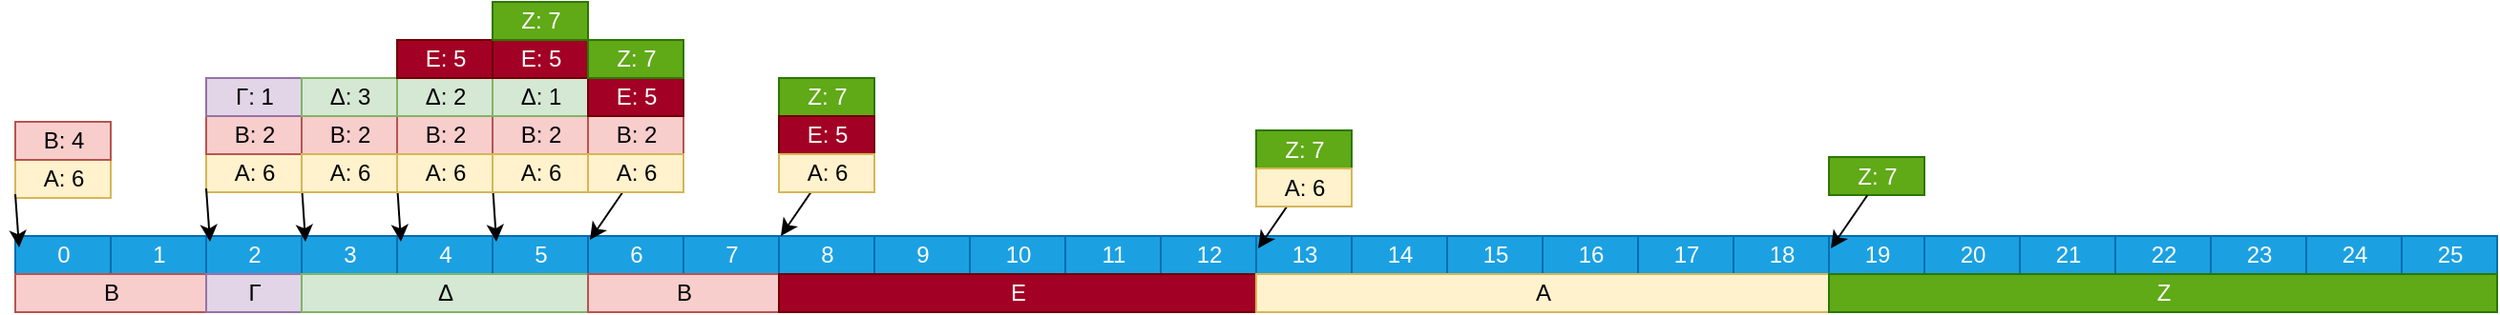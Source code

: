 <mxfile version="20.8.13" type="device"><diagram name="Page-1" id="2c4490ee-f0b8-94ab-5012-d5dc3445f7a3"><mxGraphModel dx="1472" dy="1154" grid="1" gridSize="10" guides="1" tooltips="1" connect="0" arrows="1" fold="1" page="1" pageScale="1.5" pageWidth="1169" pageHeight="826" background="none" math="0" shadow="0"><root><mxCell id="0" style=";html=1;"/><mxCell id="1" style=";html=1;" parent="0"/><mxCell id="7a8b956e7d50b54d-360" value="0" style="align=center;html=1;fillColor=#1ba1e2;fontColor=#ffffff;strokeColor=#006EAF;" parent="1" vertex="1"><mxGeometry x="40" y="340" width="50" height="20" as="geometry"/></mxCell><mxCell id="ocXXfXh9jtsV70e3W2vZ-2" value="1" style="align=center;html=1;fillColor=#1ba1e2;fontColor=#ffffff;strokeColor=#006EAF;" parent="1" vertex="1"><mxGeometry x="90" y="340" width="50" height="20" as="geometry"/></mxCell><mxCell id="ocXXfXh9jtsV70e3W2vZ-3" value="2" style="align=center;html=1;fillColor=#1ba1e2;fontColor=#ffffff;strokeColor=#006EAF;" parent="1" vertex="1"><mxGeometry x="140" y="340" width="50" height="20" as="geometry"/></mxCell><mxCell id="ocXXfXh9jtsV70e3W2vZ-4" value="3" style="align=center;html=1;fillColor=#1ba1e2;fontColor=#ffffff;strokeColor=#006EAF;" parent="1" vertex="1"><mxGeometry x="190" y="340" width="50" height="20" as="geometry"/></mxCell><mxCell id="ocXXfXh9jtsV70e3W2vZ-5" value="4" style="align=center;html=1;fillColor=#1ba1e2;fontColor=#ffffff;strokeColor=#006EAF;" parent="1" vertex="1"><mxGeometry x="240" y="340" width="50" height="20" as="geometry"/></mxCell><mxCell id="ocXXfXh9jtsV70e3W2vZ-6" value="5" style="align=center;html=1;fillColor=#1ba1e2;fontColor=#ffffff;strokeColor=#006EAF;" parent="1" vertex="1"><mxGeometry x="290" y="340" width="50" height="20" as="geometry"/></mxCell><mxCell id="ocXXfXh9jtsV70e3W2vZ-7" value="6" style="align=center;html=1;fillColor=#1ba1e2;fontColor=#ffffff;strokeColor=#006EAF;" parent="1" vertex="1"><mxGeometry x="340" y="340" width="50" height="20" as="geometry"/></mxCell><mxCell id="ocXXfXh9jtsV70e3W2vZ-8" value="7" style="align=center;html=1;fillColor=#1ba1e2;fontColor=#ffffff;strokeColor=#006EAF;" parent="1" vertex="1"><mxGeometry x="390" y="340" width="50" height="20" as="geometry"/></mxCell><mxCell id="ocXXfXh9jtsV70e3W2vZ-9" value="8" style="align=center;html=1;fillColor=#1ba1e2;fontColor=#ffffff;strokeColor=#006EAF;" parent="1" vertex="1"><mxGeometry x="440" y="340" width="50" height="20" as="geometry"/></mxCell><mxCell id="ocXXfXh9jtsV70e3W2vZ-10" value="9" style="align=center;html=1;fillColor=#1ba1e2;fontColor=#ffffff;strokeColor=#006EAF;" parent="1" vertex="1"><mxGeometry x="490" y="340" width="50" height="20" as="geometry"/></mxCell><mxCell id="ocXXfXh9jtsV70e3W2vZ-11" value="10" style="align=center;html=1;fillColor=#1ba1e2;fontColor=#ffffff;strokeColor=#006EAF;" parent="1" vertex="1"><mxGeometry x="540" y="340" width="50" height="20" as="geometry"/></mxCell><mxCell id="ocXXfXh9jtsV70e3W2vZ-12" value="11" style="align=center;html=1;fillColor=#1ba1e2;fontColor=#ffffff;strokeColor=#006EAF;" parent="1" vertex="1"><mxGeometry x="590" y="340" width="50" height="20" as="geometry"/></mxCell><mxCell id="ocXXfXh9jtsV70e3W2vZ-13" value="12" style="align=center;html=1;fillColor=#1ba1e2;fontColor=#ffffff;strokeColor=#006EAF;" parent="1" vertex="1"><mxGeometry x="640" y="340" width="50" height="20" as="geometry"/></mxCell><mxCell id="ocXXfXh9jtsV70e3W2vZ-14" value="13" style="align=center;html=1;fillColor=#1ba1e2;fontColor=#ffffff;strokeColor=#006EAF;" parent="1" vertex="1"><mxGeometry x="690" y="340" width="50" height="20" as="geometry"/></mxCell><mxCell id="ocXXfXh9jtsV70e3W2vZ-15" value="14" style="align=center;html=1;fillColor=#1ba1e2;fontColor=#ffffff;strokeColor=#006EAF;" parent="1" vertex="1"><mxGeometry x="740" y="340" width="50" height="20" as="geometry"/></mxCell><mxCell id="ocXXfXh9jtsV70e3W2vZ-16" value="15" style="align=center;html=1;fillColor=#1ba1e2;fontColor=#ffffff;strokeColor=#006EAF;" parent="1" vertex="1"><mxGeometry x="790" y="340" width="50" height="20" as="geometry"/></mxCell><mxCell id="ocXXfXh9jtsV70e3W2vZ-17" value="16" style="align=center;html=1;fillColor=#1ba1e2;fontColor=#ffffff;strokeColor=#006EAF;" parent="1" vertex="1"><mxGeometry x="840" y="340" width="50" height="20" as="geometry"/></mxCell><mxCell id="ocXXfXh9jtsV70e3W2vZ-18" value="17" style="align=center;html=1;fillColor=#1ba1e2;fontColor=#ffffff;strokeColor=#006EAF;" parent="1" vertex="1"><mxGeometry x="890" y="340" width="50" height="20" as="geometry"/></mxCell><mxCell id="ocXXfXh9jtsV70e3W2vZ-19" value="18" style="align=center;html=1;fillColor=#1ba1e2;fontColor=#ffffff;strokeColor=#006EAF;" parent="1" vertex="1"><mxGeometry x="940" y="340" width="50" height="20" as="geometry"/></mxCell><mxCell id="ocXXfXh9jtsV70e3W2vZ-20" value="19" style="align=center;html=1;fillColor=#1ba1e2;fontColor=#ffffff;strokeColor=#006EAF;" parent="1" vertex="1"><mxGeometry x="990" y="340" width="50" height="20" as="geometry"/></mxCell><mxCell id="ocXXfXh9jtsV70e3W2vZ-21" value="20" style="align=center;html=1;fillColor=#1ba1e2;fontColor=#ffffff;strokeColor=#006EAF;" parent="1" vertex="1"><mxGeometry x="1040" y="340" width="50" height="20" as="geometry"/></mxCell><mxCell id="ocXXfXh9jtsV70e3W2vZ-22" value="21" style="align=center;html=1;fillColor=#1ba1e2;fontColor=#ffffff;strokeColor=#006EAF;" parent="1" vertex="1"><mxGeometry x="1090" y="340" width="50" height="20" as="geometry"/></mxCell><mxCell id="ocXXfXh9jtsV70e3W2vZ-23" value="22" style="align=center;html=1;fillColor=#1ba1e2;fontColor=#ffffff;strokeColor=#006EAF;" parent="1" vertex="1"><mxGeometry x="1140" y="340" width="50" height="20" as="geometry"/></mxCell><mxCell id="ocXXfXh9jtsV70e3W2vZ-24" value="23" style="align=center;html=1;fillColor=#1ba1e2;fontColor=#ffffff;strokeColor=#006EAF;" parent="1" vertex="1"><mxGeometry x="1190" y="340" width="50" height="20" as="geometry"/></mxCell><mxCell id="ocXXfXh9jtsV70e3W2vZ-25" value="24" style="align=center;html=1;fillColor=#1ba1e2;fontColor=#ffffff;strokeColor=#006EAF;" parent="1" vertex="1"><mxGeometry x="1240" y="340" width="50" height="20" as="geometry"/></mxCell><mxCell id="ocXXfXh9jtsV70e3W2vZ-26" value="25" style="align=center;html=1;fillColor=#1ba1e2;fontColor=#ffffff;strokeColor=#006EAF;" parent="1" vertex="1"><mxGeometry x="1290" y="340" width="50" height="20" as="geometry"/></mxCell><mxCell id="ocXXfXh9jtsV70e3W2vZ-27" value="" style="align=left;html=1;" parent="1" vertex="1"><mxGeometry x="40" y="360" width="50" height="20" as="geometry"/></mxCell><mxCell id="ocXXfXh9jtsV70e3W2vZ-28" value="" style="align=left;html=1;" parent="1" vertex="1"><mxGeometry x="90" y="360" width="50" height="20" as="geometry"/></mxCell><mxCell id="ocXXfXh9jtsV70e3W2vZ-29" value="" style="align=left;html=1;" parent="1" vertex="1"><mxGeometry x="140" y="360" width="50" height="20" as="geometry"/></mxCell><mxCell id="ocXXfXh9jtsV70e3W2vZ-30" value="" style="align=left;html=1;" parent="1" vertex="1"><mxGeometry x="190" y="360" width="50" height="20" as="geometry"/></mxCell><mxCell id="ocXXfXh9jtsV70e3W2vZ-31" value="" style="align=left;html=1;" parent="1" vertex="1"><mxGeometry x="240" y="360" width="50" height="20" as="geometry"/></mxCell><mxCell id="ocXXfXh9jtsV70e3W2vZ-32" value="" style="align=left;html=1;" parent="1" vertex="1"><mxGeometry x="290" y="360" width="50" height="20" as="geometry"/></mxCell><mxCell id="ocXXfXh9jtsV70e3W2vZ-33" value="" style="align=left;html=1;" parent="1" vertex="1"><mxGeometry x="340" y="360" width="50" height="20" as="geometry"/></mxCell><mxCell id="ocXXfXh9jtsV70e3W2vZ-34" value="" style="align=left;html=1;" parent="1" vertex="1"><mxGeometry x="390" y="360" width="50" height="20" as="geometry"/></mxCell><mxCell id="ocXXfXh9jtsV70e3W2vZ-35" value="" style="align=left;html=1;" parent="1" vertex="1"><mxGeometry x="440" y="360" width="50" height="20" as="geometry"/></mxCell><mxCell id="ocXXfXh9jtsV70e3W2vZ-36" value="" style="align=left;html=1;" parent="1" vertex="1"><mxGeometry x="490" y="360" width="50" height="20" as="geometry"/></mxCell><mxCell id="ocXXfXh9jtsV70e3W2vZ-37" value="" style="align=left;html=1;" parent="1" vertex="1"><mxGeometry x="540" y="360" width="50" height="20" as="geometry"/></mxCell><mxCell id="ocXXfXh9jtsV70e3W2vZ-38" value="" style="align=left;html=1;" parent="1" vertex="1"><mxGeometry x="590" y="360" width="50" height="20" as="geometry"/></mxCell><mxCell id="ocXXfXh9jtsV70e3W2vZ-39" value="" style="align=left;html=1;" parent="1" vertex="1"><mxGeometry x="640" y="360" width="50" height="20" as="geometry"/></mxCell><mxCell id="ocXXfXh9jtsV70e3W2vZ-40" value="" style="align=left;html=1;" parent="1" vertex="1"><mxGeometry x="690" y="360" width="50" height="20" as="geometry"/></mxCell><mxCell id="ocXXfXh9jtsV70e3W2vZ-41" value="" style="align=left;html=1;" parent="1" vertex="1"><mxGeometry x="740" y="360" width="50" height="20" as="geometry"/></mxCell><mxCell id="ocXXfXh9jtsV70e3W2vZ-42" value="" style="align=left;html=1;" parent="1" vertex="1"><mxGeometry x="790" y="360" width="50" height="20" as="geometry"/></mxCell><mxCell id="ocXXfXh9jtsV70e3W2vZ-43" value="" style="align=left;html=1;" parent="1" vertex="1"><mxGeometry x="840" y="360" width="50" height="20" as="geometry"/></mxCell><mxCell id="ocXXfXh9jtsV70e3W2vZ-44" value="" style="align=left;html=1;" parent="1" vertex="1"><mxGeometry x="890" y="360" width="50" height="20" as="geometry"/></mxCell><mxCell id="ocXXfXh9jtsV70e3W2vZ-45" value="" style="align=left;html=1;" parent="1" vertex="1"><mxGeometry x="940" y="360" width="50" height="20" as="geometry"/></mxCell><mxCell id="ocXXfXh9jtsV70e3W2vZ-46" value="" style="align=left;html=1;" parent="1" vertex="1"><mxGeometry x="990" y="360" width="50" height="20" as="geometry"/></mxCell><mxCell id="ocXXfXh9jtsV70e3W2vZ-47" value="" style="align=left;html=1;" parent="1" vertex="1"><mxGeometry x="1040" y="360" width="50" height="20" as="geometry"/></mxCell><mxCell id="ocXXfXh9jtsV70e3W2vZ-48" value="" style="align=left;html=1;" parent="1" vertex="1"><mxGeometry x="1090" y="360" width="50" height="20" as="geometry"/></mxCell><mxCell id="ocXXfXh9jtsV70e3W2vZ-49" value="" style="align=left;html=1;" parent="1" vertex="1"><mxGeometry x="1140" y="360" width="50" height="20" as="geometry"/></mxCell><mxCell id="ocXXfXh9jtsV70e3W2vZ-50" value="" style="align=left;html=1;" parent="1" vertex="1"><mxGeometry x="1190" y="360" width="50" height="20" as="geometry"/></mxCell><mxCell id="ocXXfXh9jtsV70e3W2vZ-51" value="" style="align=left;html=1;" parent="1" vertex="1"><mxGeometry x="1240" y="360" width="50" height="20" as="geometry"/></mxCell><mxCell id="ocXXfXh9jtsV70e3W2vZ-52" value="" style="align=left;html=1;" parent="1" vertex="1"><mxGeometry x="1290" y="360" width="50" height="20" as="geometry"/></mxCell><mxCell id="i_u9LY4JCfgBbzgMIegR-5" value="&lt;div align=&quot;center&quot;&gt;A: 6&lt;br&gt;&lt;/div&gt;" style="align=center;html=1;fillColor=#fff2cc;strokeColor=#d6b656;" parent="1" vertex="1"><mxGeometry x="40" y="300" width="50" height="20" as="geometry"/></mxCell><mxCell id="i_u9LY4JCfgBbzgMIegR-6" value="" style="endArrow=classic;html=1;rounded=0;exitX=0;exitY=0.9;exitDx=0;exitDy=0;exitPerimeter=0;entryX=0.04;entryY=0.3;entryDx=0;entryDy=0;entryPerimeter=0;" parent="1" source="i_u9LY4JCfgBbzgMIegR-5" target="7a8b956e7d50b54d-360" edge="1"><mxGeometry width="50" height="50" relative="1" as="geometry"><mxPoint x="520" y="430" as="sourcePoint"/><mxPoint x="570" y="380" as="targetPoint"/></mxGeometry></mxCell><mxCell id="i_u9LY4JCfgBbzgMIegR-7" value="B: 4" style="align=center;html=1;fillColor=#f8cecc;strokeColor=#b85450;" parent="1" vertex="1"><mxGeometry x="40" y="280" width="50" height="20" as="geometry"/></mxCell><mxCell id="i_u9LY4JCfgBbzgMIegR-8" value="B" style="align=center;html=1;fillColor=#f8cecc;strokeColor=#b85450;" parent="1" vertex="1"><mxGeometry x="40" y="360" width="100" height="20" as="geometry"/></mxCell><mxCell id="i_u9LY4JCfgBbzgMIegR-9" value="&lt;div align=&quot;center&quot;&gt;A: 6&lt;br&gt;&lt;/div&gt;" style="align=center;html=1;fillColor=#fff2cc;strokeColor=#d6b656;" parent="1" vertex="1"><mxGeometry x="140" y="297" width="50" height="20" as="geometry"/></mxCell><mxCell id="i_u9LY4JCfgBbzgMIegR-10" value="" style="endArrow=classic;html=1;rounded=0;exitX=0;exitY=0.9;exitDx=0;exitDy=0;exitPerimeter=0;entryX=0.04;entryY=0.3;entryDx=0;entryDy=0;entryPerimeter=0;" parent="1" source="i_u9LY4JCfgBbzgMIegR-9" edge="1"><mxGeometry width="50" height="50" relative="1" as="geometry"><mxPoint x="620" y="427" as="sourcePoint"/><mxPoint x="142" y="343" as="targetPoint"/></mxGeometry></mxCell><mxCell id="i_u9LY4JCfgBbzgMIegR-11" value="B: 2" style="align=center;html=1;fillColor=#f8cecc;strokeColor=#b85450;" parent="1" vertex="1"><mxGeometry x="140" y="277" width="50" height="20" as="geometry"/></mxCell><mxCell id="i_u9LY4JCfgBbzgMIegR-12" value="Γ: 1" style="align=center;html=1;fillColor=#e1d5e7;strokeColor=#9673a6;" parent="1" vertex="1"><mxGeometry x="140" y="257" width="50" height="20" as="geometry"/></mxCell><mxCell id="i_u9LY4JCfgBbzgMIegR-13" value="Γ" style="align=center;html=1;fillColor=#e1d5e7;strokeColor=#9673a6;" parent="1" vertex="1"><mxGeometry x="140" y="360" width="50" height="20" as="geometry"/></mxCell><mxCell id="i_u9LY4JCfgBbzgMIegR-15" value="" style="endArrow=classic;html=1;rounded=0;exitX=0;exitY=0.9;exitDx=0;exitDy=0;exitPerimeter=0;entryX=0.04;entryY=0.3;entryDx=0;entryDy=0;entryPerimeter=0;" parent="1" edge="1"><mxGeometry width="50" height="50" relative="1" as="geometry"><mxPoint x="190" y="312.6" as="sourcePoint"/><mxPoint x="192" y="343" as="targetPoint"/></mxGeometry></mxCell><mxCell id="i_u9LY4JCfgBbzgMIegR-16" value="B: 2" style="align=center;html=1;fillColor=#f8cecc;strokeColor=#b85450;" parent="1" vertex="1"><mxGeometry x="190" y="277" width="50" height="20" as="geometry"/></mxCell><mxCell id="i_u9LY4JCfgBbzgMIegR-17" value="Δ: 3" style="align=center;html=1;fillColor=#d5e8d4;strokeColor=#82b366;" parent="1" vertex="1"><mxGeometry x="190" y="257" width="50" height="20" as="geometry"/></mxCell><mxCell id="i_u9LY4JCfgBbzgMIegR-18" value="Δ" style="align=center;html=1;fillColor=#d5e8d4;strokeColor=#82b366;" parent="1" vertex="1"><mxGeometry x="190" y="360" width="150" height="20" as="geometry"/></mxCell><mxCell id="i_u9LY4JCfgBbzgMIegR-20" value="" style="endArrow=classic;html=1;rounded=0;exitX=0;exitY=0.9;exitDx=0;exitDy=0;exitPerimeter=0;entryX=0.04;entryY=0.3;entryDx=0;entryDy=0;entryPerimeter=0;" parent="1" edge="1"><mxGeometry width="50" height="50" relative="1" as="geometry"><mxPoint x="240" y="312.6" as="sourcePoint"/><mxPoint x="242" y="343" as="targetPoint"/></mxGeometry></mxCell><mxCell id="i_u9LY4JCfgBbzgMIegR-21" value="B: 2" style="align=center;html=1;fillColor=#f8cecc;strokeColor=#b85450;" parent="1" vertex="1"><mxGeometry x="240" y="277" width="50" height="20" as="geometry"/></mxCell><mxCell id="i_u9LY4JCfgBbzgMIegR-22" value="Δ: 2" style="align=center;html=1;fillColor=#d5e8d4;strokeColor=#82b366;" parent="1" vertex="1"><mxGeometry x="240" y="257" width="50" height="20" as="geometry"/></mxCell><mxCell id="i_u9LY4JCfgBbzgMIegR-23" value="Ε: 5" style="align=center;html=1;fillColor=#a20025;strokeColor=#6F0000;fontColor=#ffffff;" parent="1" vertex="1"><mxGeometry x="240" y="237" width="50" height="20" as="geometry"/></mxCell><mxCell id="i_u9LY4JCfgBbzgMIegR-29" value="" style="endArrow=classic;html=1;rounded=0;exitX=0;exitY=0.9;exitDx=0;exitDy=0;exitPerimeter=0;entryX=0.04;entryY=0.3;entryDx=0;entryDy=0;entryPerimeter=0;" parent="1" edge="1"><mxGeometry width="50" height="50" relative="1" as="geometry"><mxPoint x="290" y="312.6" as="sourcePoint"/><mxPoint x="292" y="343" as="targetPoint"/></mxGeometry></mxCell><mxCell id="i_u9LY4JCfgBbzgMIegR-30" value="B: 2" style="align=center;html=1;fillColor=#f8cecc;strokeColor=#b85450;" parent="1" vertex="1"><mxGeometry x="290" y="277" width="50" height="20" as="geometry"/></mxCell><mxCell id="i_u9LY4JCfgBbzgMIegR-31" value="Δ: 1" style="align=center;html=1;fillColor=#d5e8d4;strokeColor=#82b366;" parent="1" vertex="1"><mxGeometry x="290" y="257" width="50" height="20" as="geometry"/></mxCell><mxCell id="i_u9LY4JCfgBbzgMIegR-32" value="Ε: 5" style="align=center;html=1;fillColor=#a20025;strokeColor=#6F0000;fontColor=#ffffff;" parent="1" vertex="1"><mxGeometry x="290" y="237" width="50" height="20" as="geometry"/></mxCell><mxCell id="i_u9LY4JCfgBbzgMIegR-33" value="Ζ: 7" style="align=center;html=1;fillColor=#60a917;strokeColor=#2D7600;fontColor=#ffffff;" parent="1" vertex="1"><mxGeometry x="290" y="217" width="50" height="20" as="geometry"/></mxCell><mxCell id="i_u9LY4JCfgBbzgMIegR-35" value="B: 2" style="align=center;html=1;fillColor=#f8cecc;strokeColor=#b85450;" parent="1" vertex="1"><mxGeometry x="340" y="277" width="50" height="20" as="geometry"/></mxCell><mxCell id="i_u9LY4JCfgBbzgMIegR-37" value="Ε: 5" style="align=center;html=1;fillColor=#a20025;strokeColor=#6F0000;fontColor=#ffffff;" parent="1" vertex="1"><mxGeometry x="340" y="257" width="50" height="20" as="geometry"/></mxCell><mxCell id="i_u9LY4JCfgBbzgMIegR-38" value="Ζ: 7" style="align=center;html=1;fillColor=#60a917;strokeColor=#2D7600;fontColor=#ffffff;" parent="1" vertex="1"><mxGeometry x="340" y="237" width="50" height="20" as="geometry"/></mxCell><mxCell id="i_u9LY4JCfgBbzgMIegR-39" value="" style="endArrow=classic;html=1;rounded=0;entryX=0.02;entryY=0.1;entryDx=0;entryDy=0;entryPerimeter=0;" parent="1" target="ocXXfXh9jtsV70e3W2vZ-7" edge="1"><mxGeometry width="50" height="50" relative="1" as="geometry"><mxPoint x="360.2" y="314" as="sourcePoint"/><mxPoint x="302" y="353" as="targetPoint"/></mxGeometry></mxCell><mxCell id="i_u9LY4JCfgBbzgMIegR-40" value="Β" style="align=center;html=1;fillColor=#f8cecc;strokeColor=#b85450;" parent="1" vertex="1"><mxGeometry x="340" y="360" width="100" height="20" as="geometry"/></mxCell><mxCell id="i_u9LY4JCfgBbzgMIegR-55" value="Ζ: 7" style="align=center;html=1;fillColor=#60a917;strokeColor=#2D7600;fontColor=#ffffff;" parent="1" vertex="1"><mxGeometry x="990" y="298.5" width="50" height="20" as="geometry"/></mxCell><mxCell id="OIZ3T2DbwUGVRjXcOwP7-1" value="Ε" style="align=center;html=1;fillColor=#a20025;strokeColor=#6F0000;fontColor=#ffffff;" vertex="1" parent="1"><mxGeometry x="440" y="360" width="250" height="20" as="geometry"/></mxCell><mxCell id="OIZ3T2DbwUGVRjXcOwP7-2" value="Α" style="align=center;html=1;fillColor=#fff2cc;strokeColor=#d6b656;" vertex="1" parent="1"><mxGeometry x="690" y="360" width="300" height="20" as="geometry"/></mxCell><mxCell id="OIZ3T2DbwUGVRjXcOwP7-3" value="Ζ" style="align=center;html=1;fillColor=#60a917;strokeColor=#2D7600;fontColor=#ffffff;" vertex="1" parent="1"><mxGeometry x="990" y="360" width="350" height="20" as="geometry"/></mxCell><mxCell id="OIZ3T2DbwUGVRjXcOwP7-4" value="Ζ: 7" style="align=center;html=1;fillColor=#60a917;strokeColor=#2D7600;fontColor=#ffffff;" vertex="1" parent="1"><mxGeometry x="440" y="257" width="50" height="20" as="geometry"/></mxCell><mxCell id="OIZ3T2DbwUGVRjXcOwP7-5" value="Ε: 5" style="align=center;html=1;fillColor=#a20025;strokeColor=#6F0000;fontColor=#ffffff;" vertex="1" parent="1"><mxGeometry x="440" y="277" width="50" height="20" as="geometry"/></mxCell><mxCell id="OIZ3T2DbwUGVRjXcOwP7-7" value="" style="endArrow=classic;html=1;rounded=0;entryX=0.02;entryY=0.1;entryDx=0;entryDy=0;entryPerimeter=0;" edge="1" parent="1"><mxGeometry width="50" height="50" relative="1" as="geometry"><mxPoint x="460.2" y="312" as="sourcePoint"/><mxPoint x="441" y="340" as="targetPoint"/></mxGeometry></mxCell><mxCell id="OIZ3T2DbwUGVRjXcOwP7-8" value="" style="endArrow=classic;html=1;rounded=0;entryX=0.02;entryY=0.1;entryDx=0;entryDy=0;entryPerimeter=0;" edge="1" parent="1"><mxGeometry width="50" height="50" relative="1" as="geometry"><mxPoint x="710.2" y="318.5" as="sourcePoint"/><mxPoint x="691" y="346.5" as="targetPoint"/></mxGeometry></mxCell><mxCell id="OIZ3T2DbwUGVRjXcOwP7-10" value="Ζ: 7" style="align=center;html=1;fillColor=#60a917;strokeColor=#2D7600;fontColor=#ffffff;" vertex="1" parent="1"><mxGeometry x="690" y="284.5" width="50" height="20" as="geometry"/></mxCell><mxCell id="OIZ3T2DbwUGVRjXcOwP7-11" value="" style="endArrow=classic;html=1;rounded=0;entryX=0.02;entryY=0.1;entryDx=0;entryDy=0;entryPerimeter=0;" edge="1" parent="1"><mxGeometry width="50" height="50" relative="1" as="geometry"><mxPoint x="1010.2" y="318.5" as="sourcePoint"/><mxPoint x="991" y="346.5" as="targetPoint"/></mxGeometry></mxCell><mxCell id="OIZ3T2DbwUGVRjXcOwP7-12" value="&lt;div align=&quot;center&quot;&gt;A: 6&lt;br&gt;&lt;/div&gt;" style="align=center;html=1;fillColor=#fff2cc;strokeColor=#d6b656;" vertex="1" parent="1"><mxGeometry x="190" y="297" width="50" height="20" as="geometry"/></mxCell><mxCell id="OIZ3T2DbwUGVRjXcOwP7-13" value="&lt;div align=&quot;center&quot;&gt;A: 6&lt;br&gt;&lt;/div&gt;" style="align=center;html=1;fillColor=#fff2cc;strokeColor=#d6b656;" vertex="1" parent="1"><mxGeometry x="240" y="297" width="50" height="20" as="geometry"/></mxCell><mxCell id="OIZ3T2DbwUGVRjXcOwP7-14" value="&lt;div align=&quot;center&quot;&gt;A: 6&lt;br&gt;&lt;/div&gt;" style="align=center;html=1;fillColor=#fff2cc;strokeColor=#d6b656;" vertex="1" parent="1"><mxGeometry x="290" y="297" width="50" height="20" as="geometry"/></mxCell><mxCell id="OIZ3T2DbwUGVRjXcOwP7-15" value="&lt;div align=&quot;center&quot;&gt;A: 6&lt;br&gt;&lt;/div&gt;" style="align=center;html=1;fillColor=#fff2cc;strokeColor=#d6b656;" vertex="1" parent="1"><mxGeometry x="340" y="297" width="50" height="20" as="geometry"/></mxCell><mxCell id="OIZ3T2DbwUGVRjXcOwP7-16" value="&lt;div align=&quot;center&quot;&gt;A: 6&lt;br&gt;&lt;/div&gt;" style="align=center;html=1;fillColor=#fff2cc;strokeColor=#d6b656;" vertex="1" parent="1"><mxGeometry x="440" y="297" width="50" height="20" as="geometry"/></mxCell><mxCell id="OIZ3T2DbwUGVRjXcOwP7-17" value="&lt;div align=&quot;center&quot;&gt;A: 6&lt;br&gt;&lt;/div&gt;" style="align=center;html=1;fillColor=#fff2cc;strokeColor=#d6b656;" vertex="1" parent="1"><mxGeometry x="690" y="304.5" width="50" height="20" as="geometry"/></mxCell></root></mxGraphModel></diagram></mxfile>